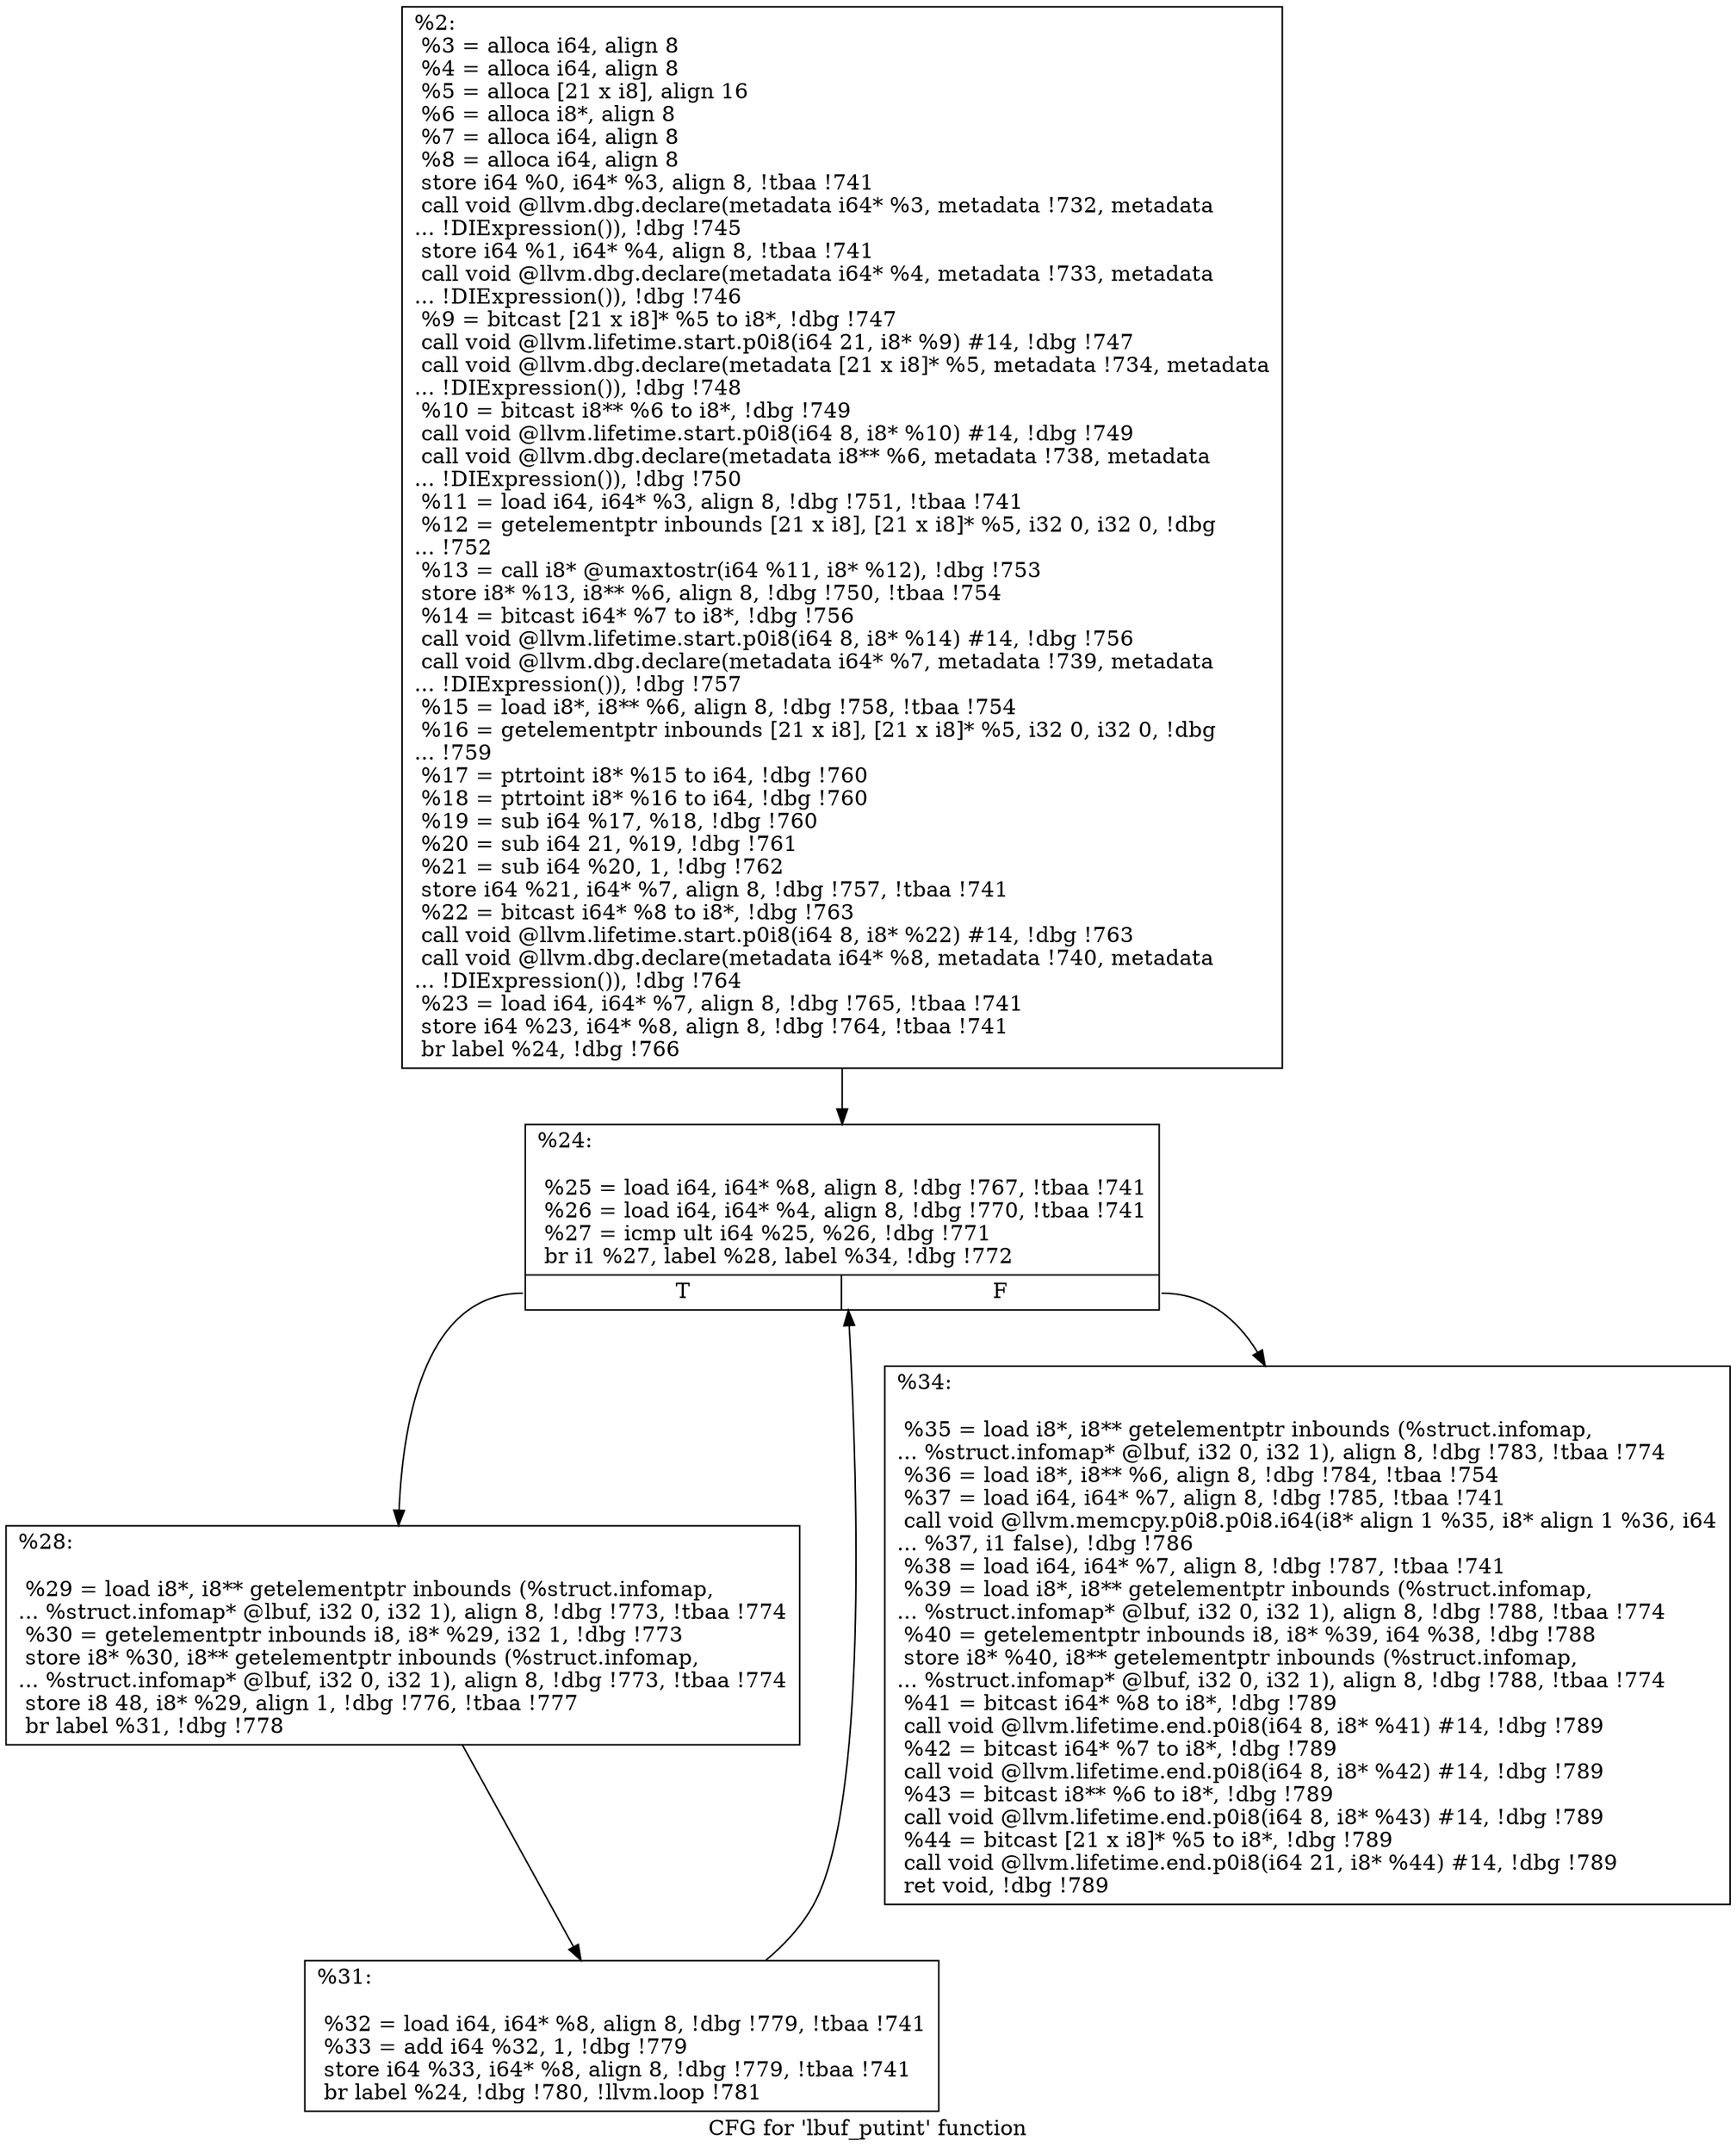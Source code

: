 digraph "CFG for 'lbuf_putint' function" {
	label="CFG for 'lbuf_putint' function";

	Node0x1791d60 [shape=record,label="{%2:\l  %3 = alloca i64, align 8\l  %4 = alloca i64, align 8\l  %5 = alloca [21 x i8], align 16\l  %6 = alloca i8*, align 8\l  %7 = alloca i64, align 8\l  %8 = alloca i64, align 8\l  store i64 %0, i64* %3, align 8, !tbaa !741\l  call void @llvm.dbg.declare(metadata i64* %3, metadata !732, metadata\l... !DIExpression()), !dbg !745\l  store i64 %1, i64* %4, align 8, !tbaa !741\l  call void @llvm.dbg.declare(metadata i64* %4, metadata !733, metadata\l... !DIExpression()), !dbg !746\l  %9 = bitcast [21 x i8]* %5 to i8*, !dbg !747\l  call void @llvm.lifetime.start.p0i8(i64 21, i8* %9) #14, !dbg !747\l  call void @llvm.dbg.declare(metadata [21 x i8]* %5, metadata !734, metadata\l... !DIExpression()), !dbg !748\l  %10 = bitcast i8** %6 to i8*, !dbg !749\l  call void @llvm.lifetime.start.p0i8(i64 8, i8* %10) #14, !dbg !749\l  call void @llvm.dbg.declare(metadata i8** %6, metadata !738, metadata\l... !DIExpression()), !dbg !750\l  %11 = load i64, i64* %3, align 8, !dbg !751, !tbaa !741\l  %12 = getelementptr inbounds [21 x i8], [21 x i8]* %5, i32 0, i32 0, !dbg\l... !752\l  %13 = call i8* @umaxtostr(i64 %11, i8* %12), !dbg !753\l  store i8* %13, i8** %6, align 8, !dbg !750, !tbaa !754\l  %14 = bitcast i64* %7 to i8*, !dbg !756\l  call void @llvm.lifetime.start.p0i8(i64 8, i8* %14) #14, !dbg !756\l  call void @llvm.dbg.declare(metadata i64* %7, metadata !739, metadata\l... !DIExpression()), !dbg !757\l  %15 = load i8*, i8** %6, align 8, !dbg !758, !tbaa !754\l  %16 = getelementptr inbounds [21 x i8], [21 x i8]* %5, i32 0, i32 0, !dbg\l... !759\l  %17 = ptrtoint i8* %15 to i64, !dbg !760\l  %18 = ptrtoint i8* %16 to i64, !dbg !760\l  %19 = sub i64 %17, %18, !dbg !760\l  %20 = sub i64 21, %19, !dbg !761\l  %21 = sub i64 %20, 1, !dbg !762\l  store i64 %21, i64* %7, align 8, !dbg !757, !tbaa !741\l  %22 = bitcast i64* %8 to i8*, !dbg !763\l  call void @llvm.lifetime.start.p0i8(i64 8, i8* %22) #14, !dbg !763\l  call void @llvm.dbg.declare(metadata i64* %8, metadata !740, metadata\l... !DIExpression()), !dbg !764\l  %23 = load i64, i64* %7, align 8, !dbg !765, !tbaa !741\l  store i64 %23, i64* %8, align 8, !dbg !764, !tbaa !741\l  br label %24, !dbg !766\l}"];
	Node0x1791d60 -> Node0x1793e90;
	Node0x1793e90 [shape=record,label="{%24:\l\l  %25 = load i64, i64* %8, align 8, !dbg !767, !tbaa !741\l  %26 = load i64, i64* %4, align 8, !dbg !770, !tbaa !741\l  %27 = icmp ult i64 %25, %26, !dbg !771\l  br i1 %27, label %28, label %34, !dbg !772\l|{<s0>T|<s1>F}}"];
	Node0x1793e90:s0 -> Node0x1793ee0;
	Node0x1793e90:s1 -> Node0x1793f80;
	Node0x1793ee0 [shape=record,label="{%28:\l\l  %29 = load i8*, i8** getelementptr inbounds (%struct.infomap,\l... %struct.infomap* @lbuf, i32 0, i32 1), align 8, !dbg !773, !tbaa !774\l  %30 = getelementptr inbounds i8, i8* %29, i32 1, !dbg !773\l  store i8* %30, i8** getelementptr inbounds (%struct.infomap,\l... %struct.infomap* @lbuf, i32 0, i32 1), align 8, !dbg !773, !tbaa !774\l  store i8 48, i8* %29, align 1, !dbg !776, !tbaa !777\l  br label %31, !dbg !778\l}"];
	Node0x1793ee0 -> Node0x1793f30;
	Node0x1793f30 [shape=record,label="{%31:\l\l  %32 = load i64, i64* %8, align 8, !dbg !779, !tbaa !741\l  %33 = add i64 %32, 1, !dbg !779\l  store i64 %33, i64* %8, align 8, !dbg !779, !tbaa !741\l  br label %24, !dbg !780, !llvm.loop !781\l}"];
	Node0x1793f30 -> Node0x1793e90;
	Node0x1793f80 [shape=record,label="{%34:\l\l  %35 = load i8*, i8** getelementptr inbounds (%struct.infomap,\l... %struct.infomap* @lbuf, i32 0, i32 1), align 8, !dbg !783, !tbaa !774\l  %36 = load i8*, i8** %6, align 8, !dbg !784, !tbaa !754\l  %37 = load i64, i64* %7, align 8, !dbg !785, !tbaa !741\l  call void @llvm.memcpy.p0i8.p0i8.i64(i8* align 1 %35, i8* align 1 %36, i64\l... %37, i1 false), !dbg !786\l  %38 = load i64, i64* %7, align 8, !dbg !787, !tbaa !741\l  %39 = load i8*, i8** getelementptr inbounds (%struct.infomap,\l... %struct.infomap* @lbuf, i32 0, i32 1), align 8, !dbg !788, !tbaa !774\l  %40 = getelementptr inbounds i8, i8* %39, i64 %38, !dbg !788\l  store i8* %40, i8** getelementptr inbounds (%struct.infomap,\l... %struct.infomap* @lbuf, i32 0, i32 1), align 8, !dbg !788, !tbaa !774\l  %41 = bitcast i64* %8 to i8*, !dbg !789\l  call void @llvm.lifetime.end.p0i8(i64 8, i8* %41) #14, !dbg !789\l  %42 = bitcast i64* %7 to i8*, !dbg !789\l  call void @llvm.lifetime.end.p0i8(i64 8, i8* %42) #14, !dbg !789\l  %43 = bitcast i8** %6 to i8*, !dbg !789\l  call void @llvm.lifetime.end.p0i8(i64 8, i8* %43) #14, !dbg !789\l  %44 = bitcast [21 x i8]* %5 to i8*, !dbg !789\l  call void @llvm.lifetime.end.p0i8(i64 21, i8* %44) #14, !dbg !789\l  ret void, !dbg !789\l}"];
}
